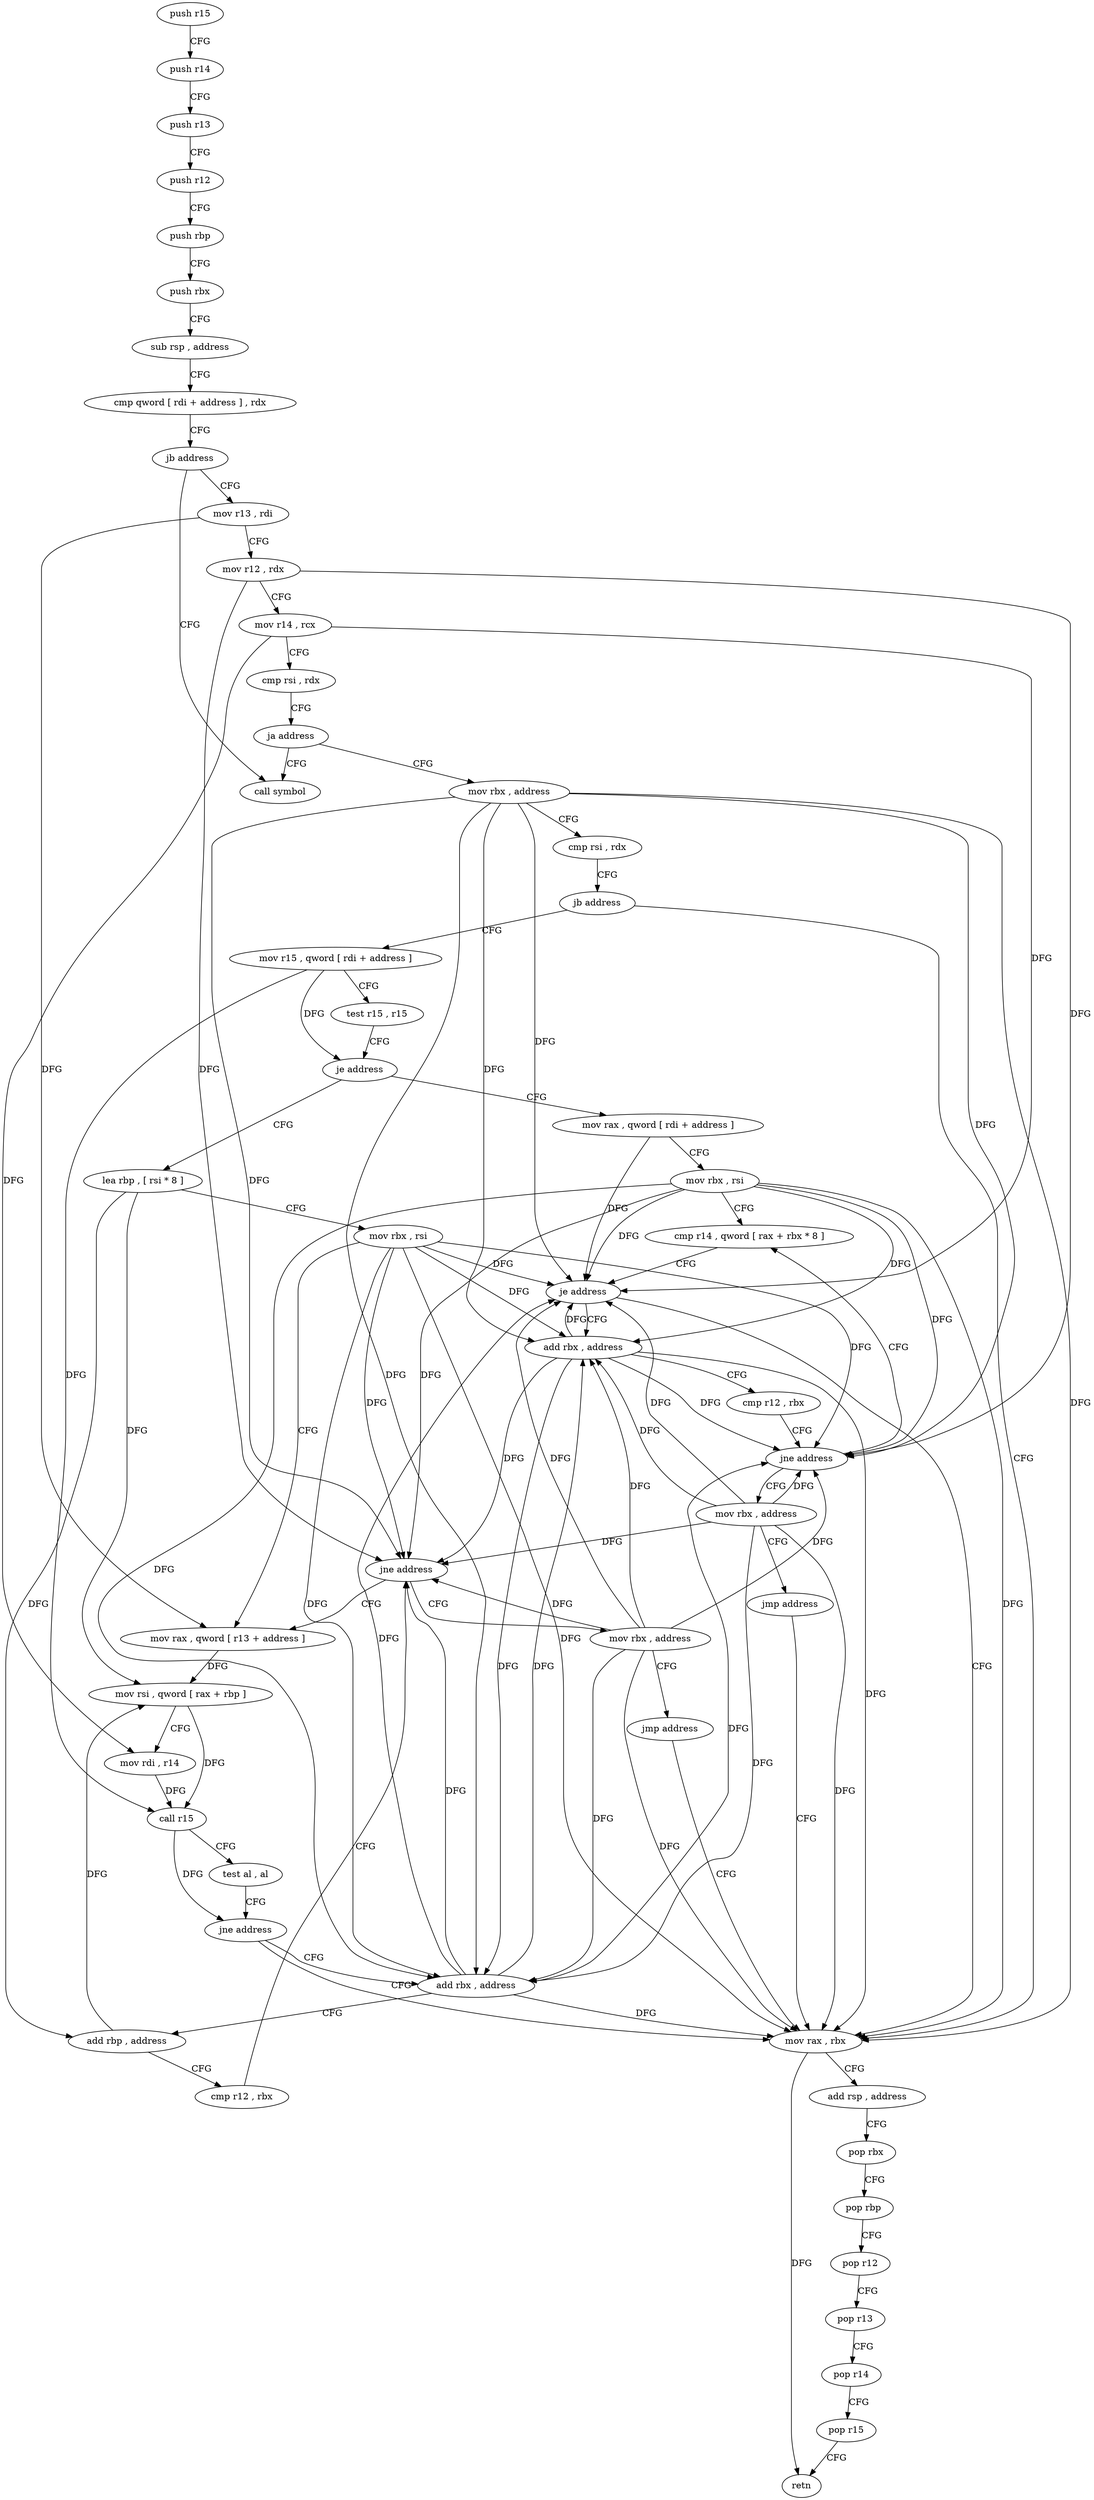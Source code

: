 digraph "func" {
"158128" [label = "push r15" ]
"158130" [label = "push r14" ]
"158132" [label = "push r13" ]
"158134" [label = "push r12" ]
"158136" [label = "push rbp" ]
"158137" [label = "push rbx" ]
"158138" [label = "sub rsp , address" ]
"158142" [label = "cmp qword [ rdi + address ] , rdx" ]
"158146" [label = "jb address" ]
"158192" [label = "call symbol" ]
"158148" [label = "mov r13 , rdi" ]
"158151" [label = "mov r12 , rdx" ]
"158154" [label = "mov r14 , rcx" ]
"158157" [label = "cmp rsi , rdx" ]
"158160" [label = "ja address" ]
"158162" [label = "mov rbx , address" ]
"158169" [label = "cmp rsi , rdx" ]
"158172" [label = "jb address" ]
"158197" [label = "mov r15 , qword [ rdi + address ]" ]
"158174" [label = "mov rax , rbx" ]
"158201" [label = "test r15 , r15" ]
"158204" [label = "je address" ]
"158257" [label = "mov rax , qword [ rdi + address ]" ]
"158206" [label = "lea rbp , [ rsi * 8 ]" ]
"158177" [label = "add rsp , address" ]
"158181" [label = "pop rbx" ]
"158182" [label = "pop rbp" ]
"158183" [label = "pop r12" ]
"158185" [label = "pop r13" ]
"158187" [label = "pop r14" ]
"158189" [label = "pop r15" ]
"158191" [label = "retn" ]
"158261" [label = "mov rbx , rsi" ]
"158264" [label = "cmp r14 , qword [ rax + rbx * 8 ]" ]
"158214" [label = "mov rbx , rsi" ]
"158217" [label = "mov rax , qword [ r13 + address ]" ]
"158270" [label = "add rbx , address" ]
"158274" [label = "cmp r12 , rbx" ]
"158277" [label = "jne address" ]
"158279" [label = "mov rbx , address" ]
"158235" [label = "add rbx , address" ]
"158239" [label = "add rbp , address" ]
"158243" [label = "cmp r12 , rbx" ]
"158246" [label = "jne address" ]
"158248" [label = "mov rbx , address" ]
"158268" [label = "je address" ]
"158286" [label = "jmp address" ]
"158221" [label = "mov rsi , qword [ rax + rbp ]" ]
"158225" [label = "mov rdi , r14" ]
"158228" [label = "call r15" ]
"158231" [label = "test al , al" ]
"158233" [label = "jne address" ]
"158255" [label = "jmp address" ]
"158128" -> "158130" [ label = "CFG" ]
"158130" -> "158132" [ label = "CFG" ]
"158132" -> "158134" [ label = "CFG" ]
"158134" -> "158136" [ label = "CFG" ]
"158136" -> "158137" [ label = "CFG" ]
"158137" -> "158138" [ label = "CFG" ]
"158138" -> "158142" [ label = "CFG" ]
"158142" -> "158146" [ label = "CFG" ]
"158146" -> "158192" [ label = "CFG" ]
"158146" -> "158148" [ label = "CFG" ]
"158148" -> "158151" [ label = "CFG" ]
"158148" -> "158217" [ label = "DFG" ]
"158151" -> "158154" [ label = "CFG" ]
"158151" -> "158277" [ label = "DFG" ]
"158151" -> "158246" [ label = "DFG" ]
"158154" -> "158157" [ label = "CFG" ]
"158154" -> "158268" [ label = "DFG" ]
"158154" -> "158225" [ label = "DFG" ]
"158157" -> "158160" [ label = "CFG" ]
"158160" -> "158192" [ label = "CFG" ]
"158160" -> "158162" [ label = "CFG" ]
"158162" -> "158169" [ label = "CFG" ]
"158162" -> "158174" [ label = "DFG" ]
"158162" -> "158268" [ label = "DFG" ]
"158162" -> "158270" [ label = "DFG" ]
"158162" -> "158277" [ label = "DFG" ]
"158162" -> "158235" [ label = "DFG" ]
"158162" -> "158246" [ label = "DFG" ]
"158169" -> "158172" [ label = "CFG" ]
"158172" -> "158197" [ label = "CFG" ]
"158172" -> "158174" [ label = "CFG" ]
"158197" -> "158201" [ label = "CFG" ]
"158197" -> "158204" [ label = "DFG" ]
"158197" -> "158228" [ label = "DFG" ]
"158174" -> "158177" [ label = "CFG" ]
"158174" -> "158191" [ label = "DFG" ]
"158201" -> "158204" [ label = "CFG" ]
"158204" -> "158257" [ label = "CFG" ]
"158204" -> "158206" [ label = "CFG" ]
"158257" -> "158261" [ label = "CFG" ]
"158257" -> "158268" [ label = "DFG" ]
"158206" -> "158214" [ label = "CFG" ]
"158206" -> "158221" [ label = "DFG" ]
"158206" -> "158239" [ label = "DFG" ]
"158177" -> "158181" [ label = "CFG" ]
"158181" -> "158182" [ label = "CFG" ]
"158182" -> "158183" [ label = "CFG" ]
"158183" -> "158185" [ label = "CFG" ]
"158185" -> "158187" [ label = "CFG" ]
"158187" -> "158189" [ label = "CFG" ]
"158189" -> "158191" [ label = "CFG" ]
"158261" -> "158264" [ label = "CFG" ]
"158261" -> "158174" [ label = "DFG" ]
"158261" -> "158268" [ label = "DFG" ]
"158261" -> "158270" [ label = "DFG" ]
"158261" -> "158277" [ label = "DFG" ]
"158261" -> "158235" [ label = "DFG" ]
"158261" -> "158246" [ label = "DFG" ]
"158264" -> "158268" [ label = "CFG" ]
"158214" -> "158217" [ label = "CFG" ]
"158214" -> "158174" [ label = "DFG" ]
"158214" -> "158268" [ label = "DFG" ]
"158214" -> "158270" [ label = "DFG" ]
"158214" -> "158277" [ label = "DFG" ]
"158214" -> "158235" [ label = "DFG" ]
"158214" -> "158246" [ label = "DFG" ]
"158217" -> "158221" [ label = "DFG" ]
"158270" -> "158274" [ label = "CFG" ]
"158270" -> "158174" [ label = "DFG" ]
"158270" -> "158268" [ label = "DFG" ]
"158270" -> "158277" [ label = "DFG" ]
"158270" -> "158235" [ label = "DFG" ]
"158270" -> "158246" [ label = "DFG" ]
"158274" -> "158277" [ label = "CFG" ]
"158277" -> "158264" [ label = "CFG" ]
"158277" -> "158279" [ label = "CFG" ]
"158279" -> "158286" [ label = "CFG" ]
"158279" -> "158174" [ label = "DFG" ]
"158279" -> "158268" [ label = "DFG" ]
"158279" -> "158270" [ label = "DFG" ]
"158279" -> "158277" [ label = "DFG" ]
"158279" -> "158235" [ label = "DFG" ]
"158279" -> "158246" [ label = "DFG" ]
"158235" -> "158239" [ label = "CFG" ]
"158235" -> "158174" [ label = "DFG" ]
"158235" -> "158268" [ label = "DFG" ]
"158235" -> "158270" [ label = "DFG" ]
"158235" -> "158277" [ label = "DFG" ]
"158235" -> "158246" [ label = "DFG" ]
"158239" -> "158243" [ label = "CFG" ]
"158239" -> "158221" [ label = "DFG" ]
"158243" -> "158246" [ label = "CFG" ]
"158246" -> "158217" [ label = "CFG" ]
"158246" -> "158248" [ label = "CFG" ]
"158248" -> "158255" [ label = "CFG" ]
"158248" -> "158174" [ label = "DFG" ]
"158248" -> "158268" [ label = "DFG" ]
"158248" -> "158270" [ label = "DFG" ]
"158248" -> "158277" [ label = "DFG" ]
"158248" -> "158235" [ label = "DFG" ]
"158248" -> "158246" [ label = "DFG" ]
"158268" -> "158174" [ label = "CFG" ]
"158268" -> "158270" [ label = "CFG" ]
"158286" -> "158174" [ label = "CFG" ]
"158221" -> "158225" [ label = "CFG" ]
"158221" -> "158228" [ label = "DFG" ]
"158225" -> "158228" [ label = "DFG" ]
"158228" -> "158231" [ label = "CFG" ]
"158228" -> "158233" [ label = "DFG" ]
"158231" -> "158233" [ label = "CFG" ]
"158233" -> "158174" [ label = "CFG" ]
"158233" -> "158235" [ label = "CFG" ]
"158255" -> "158174" [ label = "CFG" ]
}
